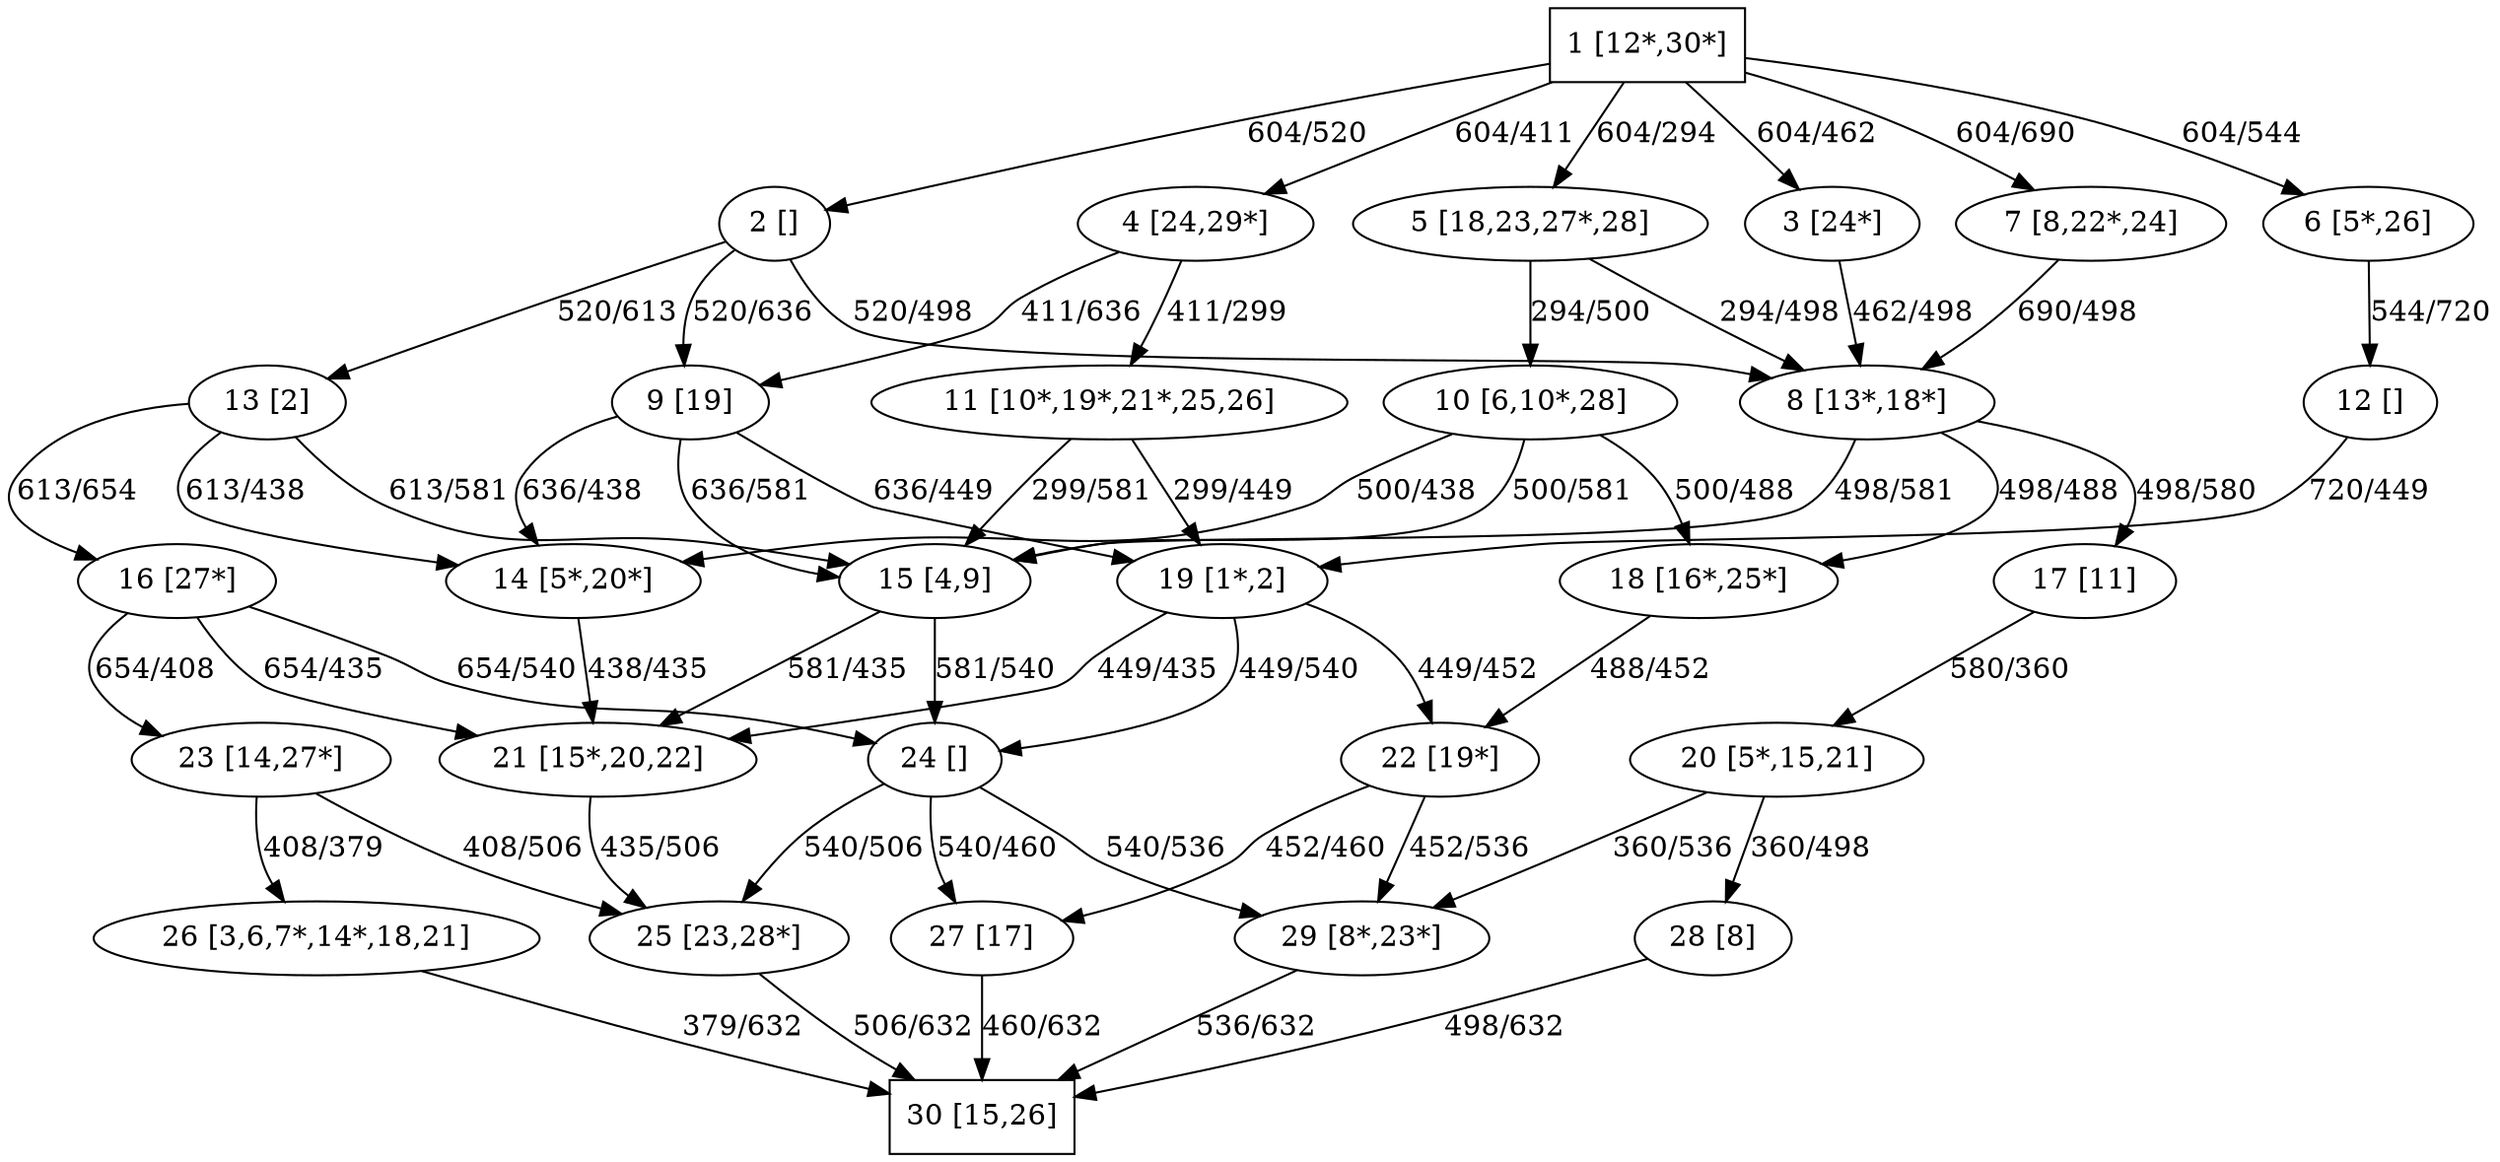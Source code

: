 strict digraph graph_30_4_1 {
	rankdir=UD;
	1 [label="1 [12*,30*]" shape=box];
	2 [label="2 []"];
	3 [label="3 [24*]"];
	4 [label="4 [24,29*]"];
	5 [label="5 [18,23,27*,28]"];
	6 [label="6 [5*,26]"];
	7 [label="7 [8,22*,24]"];
	8 [label="8 [13*,18*]"];
	9 [label="9 [19]"];
	10 [label="10 [6,10*,28]"];
	11 [label="11 [10*,19*,21*,25,26]"];
	12 [label="12 []"];
	13 [label="13 [2]"];
	14 [label="14 [5*,20*]"];
	15 [label="15 [4,9]"];
	16 [label="16 [27*]"];
	17 [label="17 [11]"];
	18 [label="18 [16*,25*]"];
	19 [label="19 [1*,2]"];
	20 [label="20 [5*,15,21]"];
	21 [label="21 [15*,20,22]"];
	22 [label="22 [19*]"];
	23 [label="23 [14,27*]"];
	24 [label="24 []"];
	25 [label="25 [23,28*]"];
	26 [label="26 [3,6,7*,14*,18,21]"];
	27 [label="27 [17]"];
	28 [label="28 [8]"];
	29 [label="29 [8*,23*]"];
	30 [label="30 [15,26]" shape=box];
	1 -> 2[label="604/520"];
	1 -> 3[label="604/462"];
	1 -> 4[label="604/411"];
	1 -> 5[label="604/294"];
	1 -> 6[label="604/544"];
	1 -> 7[label="604/690"];
	2 -> 8[label="520/498"];
	2 -> 9[label="520/636"];
	2 -> 13[label="520/613"];
	3 -> 8[label="462/498"];
	4 -> 9[label="411/636"];
	4 -> 11[label="411/299"];
	5 -> 10[label="294/500"];
	5 -> 8[label="294/498"];
	6 -> 12[label="544/720"];
	7 -> 8[label="690/498"];
	8 -> 18[label="498/488"];
	8 -> 15[label="498/581"];
	8 -> 17[label="498/580"];
	9 -> 15[label="636/581"];
	9 -> 19[label="636/449"];
	9 -> 14[label="636/438"];
	10 -> 18[label="500/488"];
	10 -> 14[label="500/438"];
	10 -> 15[label="500/581"];
	11 -> 15[label="299/581"];
	11 -> 19[label="299/449"];
	12 -> 19[label="720/449"];
	13 -> 14[label="613/438"];
	13 -> 16[label="613/654"];
	13 -> 15[label="613/581"];
	14 -> 21[label="438/435"];
	15 -> 24[label="581/540"];
	15 -> 21[label="581/435"];
	16 -> 23[label="654/408"];
	16 -> 21[label="654/435"];
	16 -> 24[label="654/540"];
	17 -> 20[label="580/360"];
	18 -> 22[label="488/452"];
	19 -> 21[label="449/435"];
	19 -> 22[label="449/452"];
	19 -> 24[label="449/540"];
	20 -> 28[label="360/498"];
	20 -> 29[label="360/536"];
	21 -> 25[label="435/506"];
	22 -> 29[label="452/536"];
	22 -> 27[label="452/460"];
	23 -> 26[label="408/379"];
	23 -> 25[label="408/506"];
	24 -> 25[label="540/506"];
	24 -> 27[label="540/460"];
	24 -> 29[label="540/536"];
	25 -> 30[label="506/632"];
	26 -> 30[label="379/632"];
	27 -> 30[label="460/632"];
	28 -> 30[label="498/632"];
	29 -> 30[label="536/632"];
}
